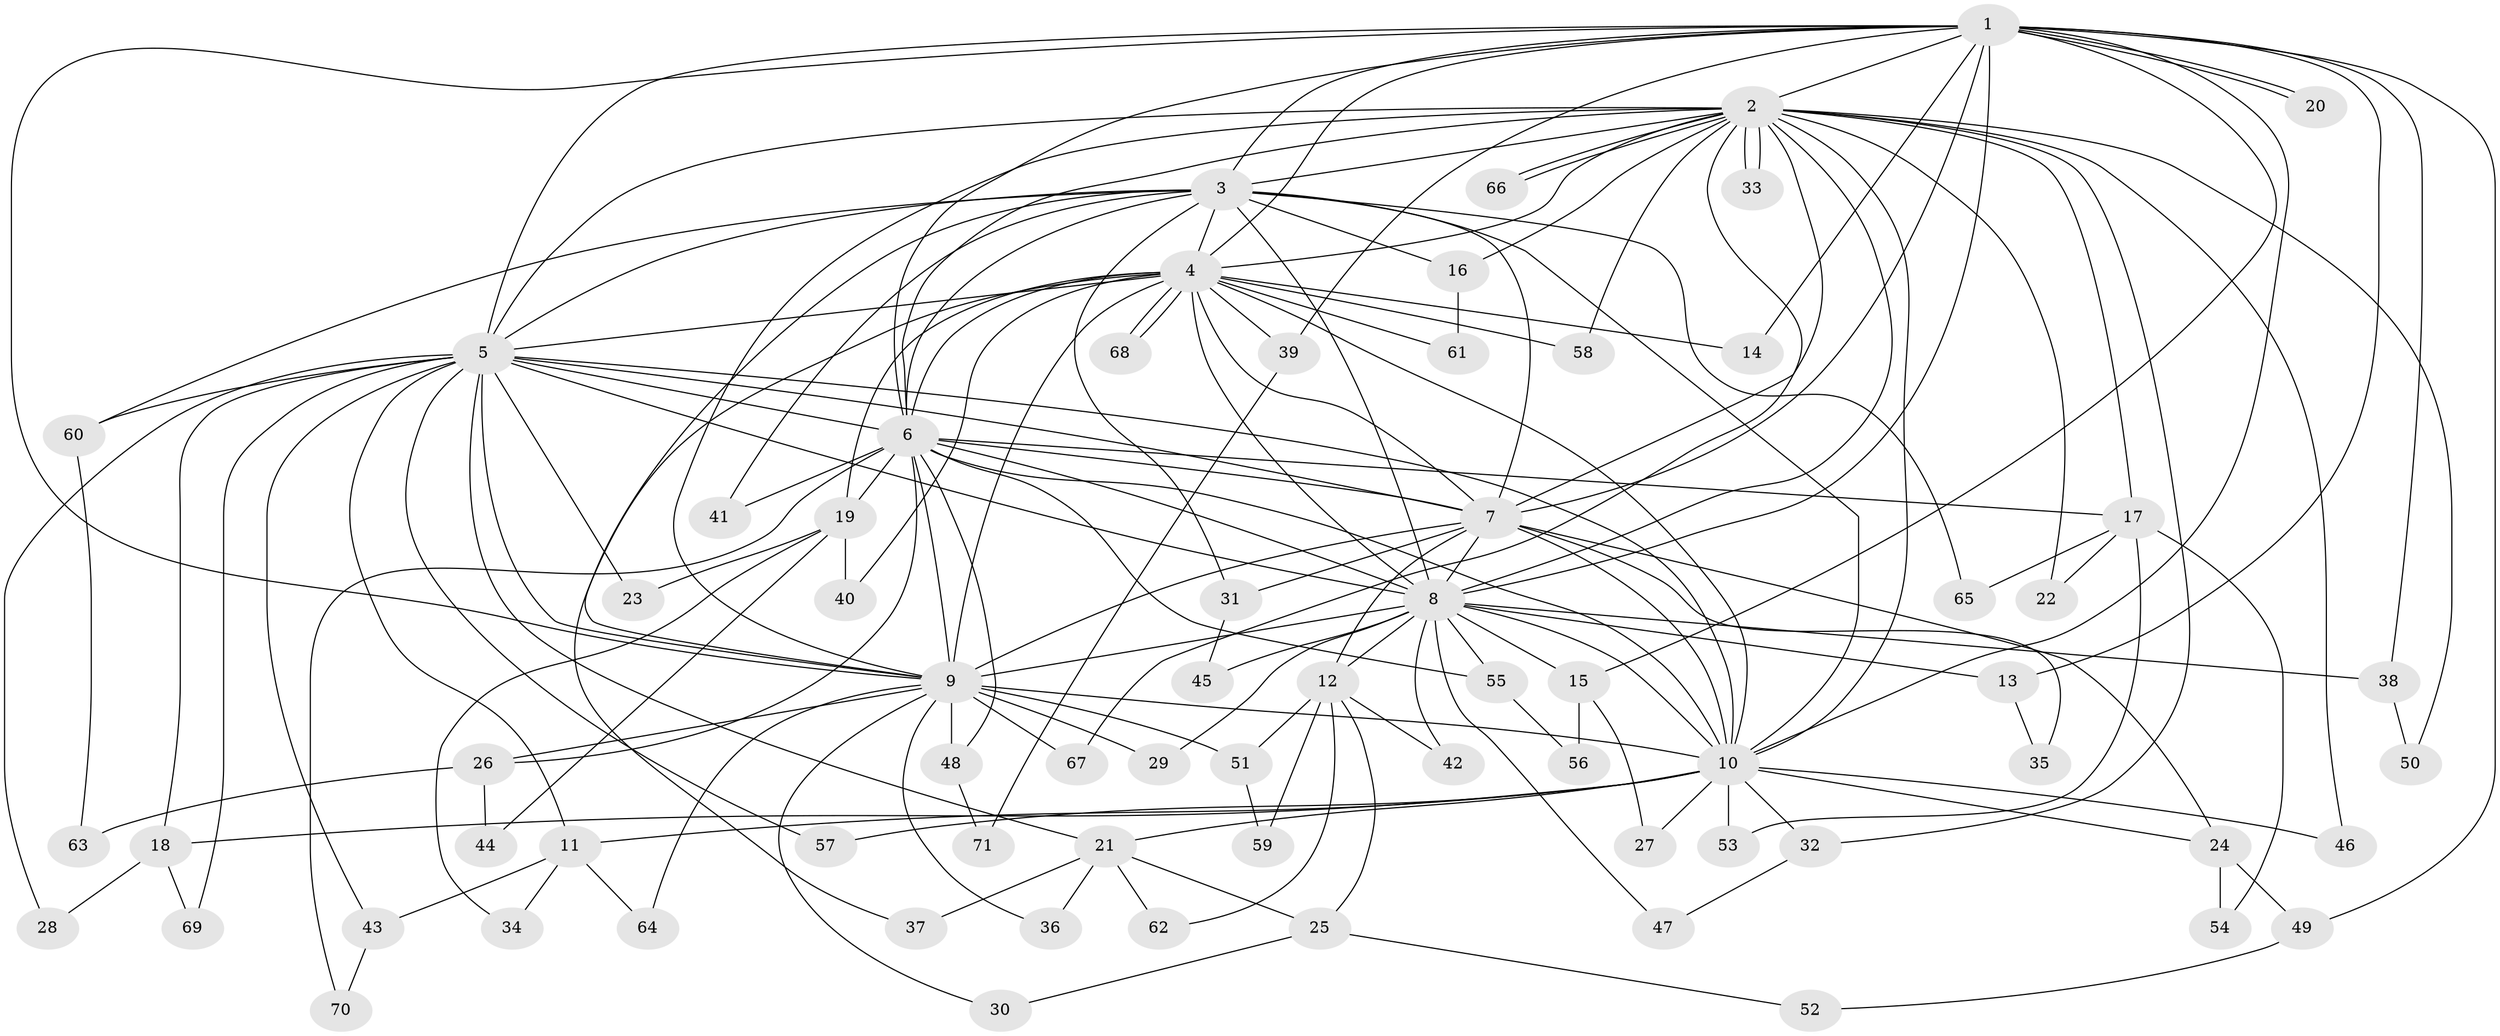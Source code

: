 // Generated by graph-tools (version 1.1) at 2025/14/03/09/25 04:14:00]
// undirected, 71 vertices, 167 edges
graph export_dot {
graph [start="1"]
  node [color=gray90,style=filled];
  1;
  2;
  3;
  4;
  5;
  6;
  7;
  8;
  9;
  10;
  11;
  12;
  13;
  14;
  15;
  16;
  17;
  18;
  19;
  20;
  21;
  22;
  23;
  24;
  25;
  26;
  27;
  28;
  29;
  30;
  31;
  32;
  33;
  34;
  35;
  36;
  37;
  38;
  39;
  40;
  41;
  42;
  43;
  44;
  45;
  46;
  47;
  48;
  49;
  50;
  51;
  52;
  53;
  54;
  55;
  56;
  57;
  58;
  59;
  60;
  61;
  62;
  63;
  64;
  65;
  66;
  67;
  68;
  69;
  70;
  71;
  1 -- 2;
  1 -- 3;
  1 -- 4;
  1 -- 5;
  1 -- 6;
  1 -- 7;
  1 -- 8;
  1 -- 9;
  1 -- 10;
  1 -- 13;
  1 -- 14;
  1 -- 15;
  1 -- 20;
  1 -- 20;
  1 -- 38;
  1 -- 39;
  1 -- 49;
  2 -- 3;
  2 -- 4;
  2 -- 5;
  2 -- 6;
  2 -- 7;
  2 -- 8;
  2 -- 9;
  2 -- 10;
  2 -- 16;
  2 -- 17;
  2 -- 22;
  2 -- 32;
  2 -- 33;
  2 -- 33;
  2 -- 46;
  2 -- 50;
  2 -- 58;
  2 -- 66;
  2 -- 66;
  2 -- 67;
  3 -- 4;
  3 -- 5;
  3 -- 6;
  3 -- 7;
  3 -- 8;
  3 -- 9;
  3 -- 10;
  3 -- 16;
  3 -- 31;
  3 -- 41;
  3 -- 60;
  3 -- 65;
  4 -- 5;
  4 -- 6;
  4 -- 7;
  4 -- 8;
  4 -- 9;
  4 -- 10;
  4 -- 14;
  4 -- 19;
  4 -- 37;
  4 -- 39;
  4 -- 40;
  4 -- 58;
  4 -- 61;
  4 -- 68;
  4 -- 68;
  5 -- 6;
  5 -- 7;
  5 -- 8;
  5 -- 9;
  5 -- 10;
  5 -- 11;
  5 -- 18;
  5 -- 21;
  5 -- 23;
  5 -- 28;
  5 -- 43;
  5 -- 57;
  5 -- 60;
  5 -- 69;
  6 -- 7;
  6 -- 8;
  6 -- 9;
  6 -- 10;
  6 -- 17;
  6 -- 19;
  6 -- 26;
  6 -- 41;
  6 -- 48;
  6 -- 55;
  6 -- 70;
  7 -- 8;
  7 -- 9;
  7 -- 10;
  7 -- 12;
  7 -- 24;
  7 -- 31;
  7 -- 35;
  8 -- 9;
  8 -- 10;
  8 -- 12;
  8 -- 13;
  8 -- 15;
  8 -- 29;
  8 -- 38;
  8 -- 42;
  8 -- 45;
  8 -- 47;
  8 -- 55;
  9 -- 10;
  9 -- 26;
  9 -- 29;
  9 -- 30;
  9 -- 36;
  9 -- 48;
  9 -- 51;
  9 -- 64;
  9 -- 67;
  10 -- 11;
  10 -- 18;
  10 -- 21;
  10 -- 24;
  10 -- 27;
  10 -- 32;
  10 -- 46;
  10 -- 53;
  10 -- 57;
  11 -- 34;
  11 -- 43;
  11 -- 64;
  12 -- 25;
  12 -- 42;
  12 -- 51;
  12 -- 59;
  12 -- 62;
  13 -- 35;
  15 -- 27;
  15 -- 56;
  16 -- 61;
  17 -- 22;
  17 -- 53;
  17 -- 54;
  17 -- 65;
  18 -- 28;
  18 -- 69;
  19 -- 23;
  19 -- 34;
  19 -- 40;
  19 -- 44;
  21 -- 25;
  21 -- 36;
  21 -- 37;
  21 -- 62;
  24 -- 49;
  24 -- 54;
  25 -- 30;
  25 -- 52;
  26 -- 44;
  26 -- 63;
  31 -- 45;
  32 -- 47;
  38 -- 50;
  39 -- 71;
  43 -- 70;
  48 -- 71;
  49 -- 52;
  51 -- 59;
  55 -- 56;
  60 -- 63;
}
